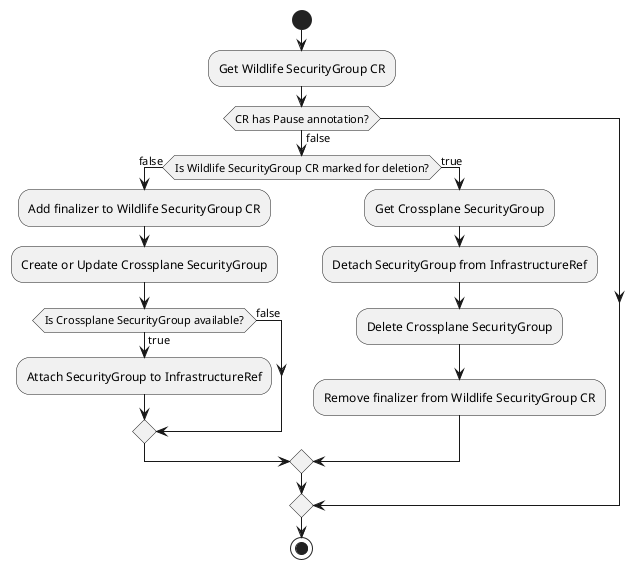 @startuml sg-controller
start
:Get Wildlife SecurityGroup CR;
if (CR has Pause annotation?) is (false) then
    if (Is Wildlife SecurityGroup CR marked for deletion?) is (false) then
        :Add finalizer to Wildlife SecurityGroup CR;
        :Create or Update Crossplane SecurityGroup;
        if (Is Crossplane SecurityGroup available?) is (true) then
            :Attach SecurityGroup to InfrastructureRef;
        else (false)
        endif
    else (true)
        :Get Crossplane SecurityGroup;
        :Detach SecurityGroup from InfrastructureRef;
        :Delete Crossplane SecurityGroup;
        :Remove finalizer from Wildlife SecurityGroup CR;
    endif
else
endif
stop
@enduml